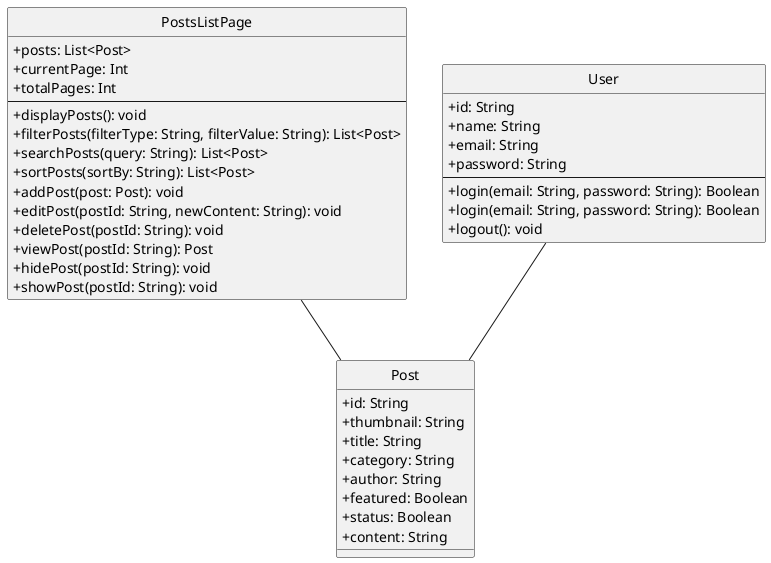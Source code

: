 @startuml

hide stereotype
hide circle
skinparam classAttributeIconSize 0

class Post {
  +id: String
  +thumbnail: String
  +title: String
  +category: String
  +author: String
  +featured: Boolean
  +status: Boolean
  +content: String
}

class PostsListPage {
  +posts: List<Post>
  +currentPage: Int
  +totalPages: Int
  --
  +displayPosts(): void
  +filterPosts(filterType: String, filterValue: String): List<Post>
  +searchPosts(query: String): List<Post>
  +sortPosts(sortBy: String): List<Post>
  +addPost(post: Post): void
  +editPost(postId: String, newContent: String): void
  +deletePost(postId: String): void
  +viewPost(postId: String): Post
  +hidePost(postId: String): void
  +showPost(postId: String): void
}

class User {
  +id: String
  +name: String
  +email: String
  +password: String
  --
  +login(email: String, password: String): Boolean
  +login(email: String, password: String): Boolean
  +logout(): void
}

PostsListPage -- Post
User -- Post

@enduml
